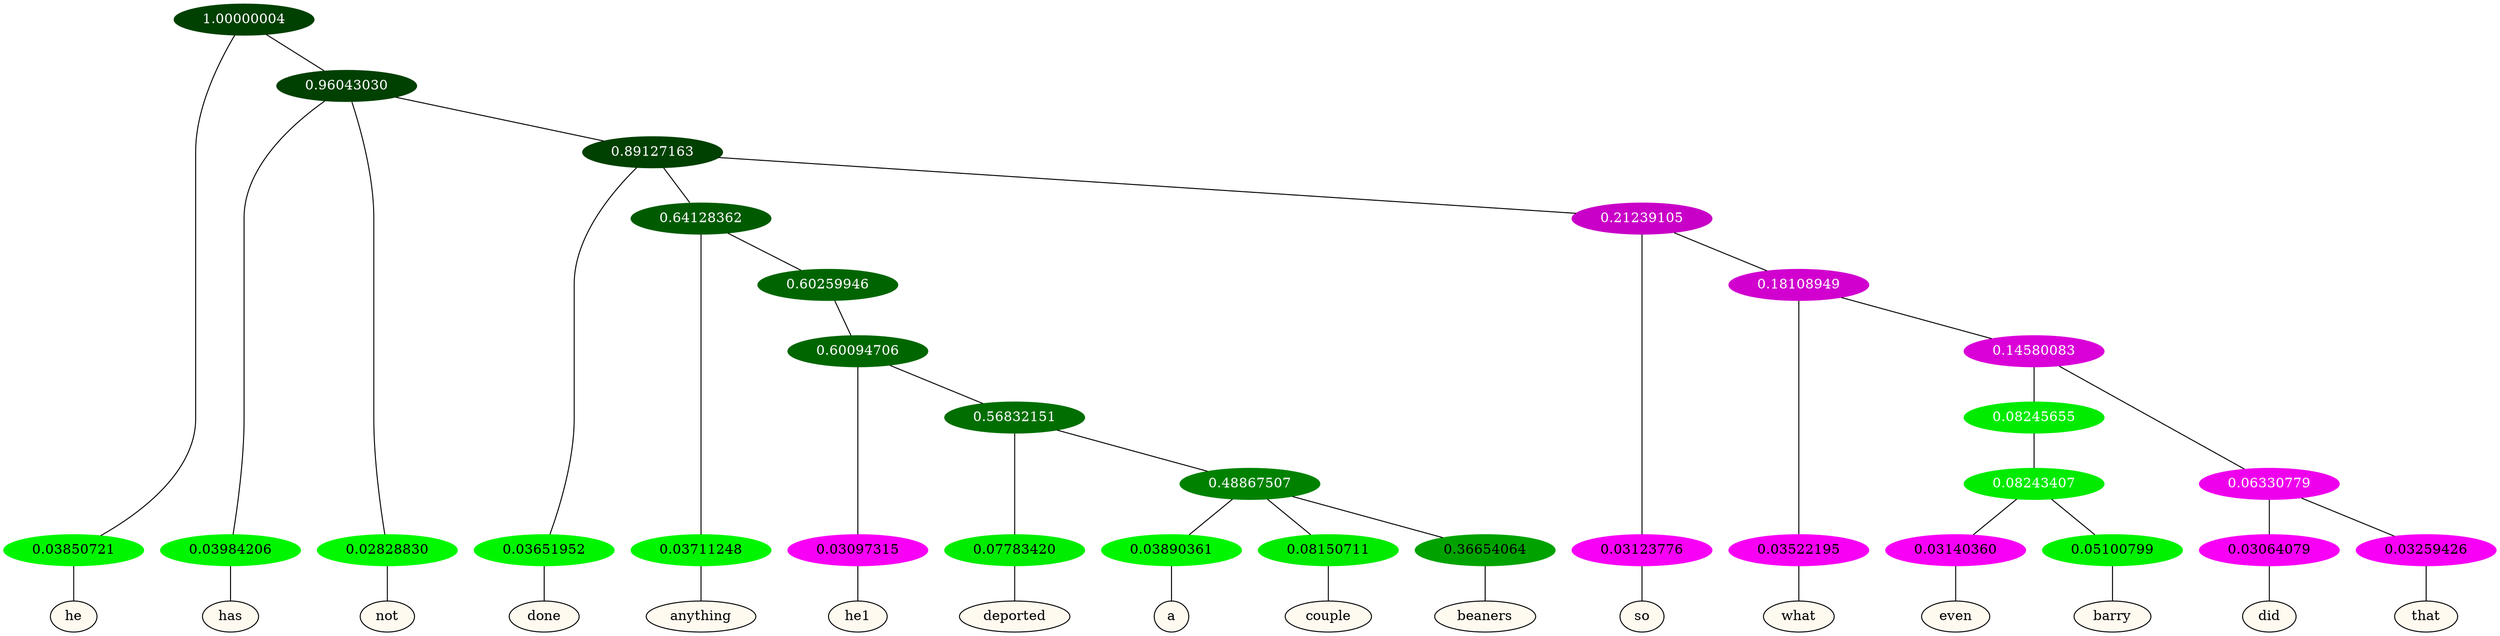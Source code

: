 graph {
	node [format=png height=0.15 nodesep=0.001 ordering=out overlap=prism overlap_scaling=0.01 ranksep=0.001 ratio=0.2 style=filled width=0.15]
	{
		rank=same
		a_w_1 [label=he color=black fillcolor=floralwhite style="filled,solid"]
		a_w_3 [label=has color=black fillcolor=floralwhite style="filled,solid"]
		a_w_4 [label=not color=black fillcolor=floralwhite style="filled,solid"]
		a_w_6 [label=done color=black fillcolor=floralwhite style="filled,solid"]
		a_w_9 [label=anything color=black fillcolor=floralwhite style="filled,solid"]
		a_w_16 [label=he1 color=black fillcolor=floralwhite style="filled,solid"]
		a_w_20 [label=deported color=black fillcolor=floralwhite style="filled,solid"]
		a_w_25 [label=a color=black fillcolor=floralwhite style="filled,solid"]
		a_w_26 [label=couple color=black fillcolor=floralwhite style="filled,solid"]
		a_w_27 [label=beaners color=black fillcolor=floralwhite style="filled,solid"]
		a_w_11 [label=so color=black fillcolor=floralwhite style="filled,solid"]
		a_w_14 [label=what color=black fillcolor=floralwhite style="filled,solid"]
		a_w_28 [label=even color=black fillcolor=floralwhite style="filled,solid"]
		a_w_29 [label=barry color=black fillcolor=floralwhite style="filled,solid"]
		a_w_23 [label=did color=black fillcolor=floralwhite style="filled,solid"]
		a_w_24 [label=that color=black fillcolor=floralwhite style="filled,solid"]
	}
	a_n_1 -- a_w_1
	a_n_3 -- a_w_3
	a_n_4 -- a_w_4
	a_n_6 -- a_w_6
	a_n_9 -- a_w_9
	a_n_16 -- a_w_16
	a_n_20 -- a_w_20
	a_n_25 -- a_w_25
	a_n_26 -- a_w_26
	a_n_27 -- a_w_27
	a_n_11 -- a_w_11
	a_n_14 -- a_w_14
	a_n_28 -- a_w_28
	a_n_29 -- a_w_29
	a_n_23 -- a_w_23
	a_n_24 -- a_w_24
	{
		rank=same
		a_n_1 [label=0.03850721 color="0.334 1.000 0.961" fontcolor=black]
		a_n_3 [label=0.03984206 color="0.334 1.000 0.960" fontcolor=black]
		a_n_4 [label=0.02828830 color="0.334 1.000 0.972" fontcolor=black]
		a_n_6 [label=0.03651952 color="0.334 1.000 0.963" fontcolor=black]
		a_n_9 [label=0.03711248 color="0.334 1.000 0.963" fontcolor=black]
		a_n_16 [label=0.03097315 color="0.835 1.000 0.969" fontcolor=black]
		a_n_20 [label=0.07783420 color="0.334 1.000 0.922" fontcolor=black]
		a_n_25 [label=0.03890361 color="0.334 1.000 0.961" fontcolor=black]
		a_n_26 [label=0.08150711 color="0.334 1.000 0.918" fontcolor=black]
		a_n_27 [label=0.36654064 color="0.334 1.000 0.633" fontcolor=black]
		a_n_11 [label=0.03123776 color="0.835 1.000 0.969" fontcolor=black]
		a_n_14 [label=0.03522195 color="0.835 1.000 0.965" fontcolor=black]
		a_n_28 [label=0.03140360 color="0.835 1.000 0.969" fontcolor=black]
		a_n_29 [label=0.05100799 color="0.334 1.000 0.949" fontcolor=black]
		a_n_23 [label=0.03064079 color="0.835 1.000 0.969" fontcolor=black]
		a_n_24 [label=0.03259426 color="0.835 1.000 0.967" fontcolor=black]
	}
	a_n_0 [label=1.00000004 color="0.334 1.000 0.250" fontcolor=grey99]
	a_n_0 -- a_n_1
	a_n_2 [label=0.96043030 color="0.334 1.000 0.250" fontcolor=grey99]
	a_n_0 -- a_n_2
	a_n_2 -- a_n_3
	a_n_2 -- a_n_4
	a_n_5 [label=0.89127163 color="0.334 1.000 0.250" fontcolor=grey99]
	a_n_2 -- a_n_5
	a_n_5 -- a_n_6
	a_n_7 [label=0.64128362 color="0.334 1.000 0.359" fontcolor=grey99]
	a_n_5 -- a_n_7
	a_n_8 [label=0.21239105 color="0.835 1.000 0.788" fontcolor=grey99]
	a_n_5 -- a_n_8
	a_n_7 -- a_n_9
	a_n_10 [label=0.60259946 color="0.334 1.000 0.397" fontcolor=grey99]
	a_n_7 -- a_n_10
	a_n_8 -- a_n_11
	a_n_12 [label=0.18108949 color="0.835 1.000 0.819" fontcolor=grey99]
	a_n_8 -- a_n_12
	a_n_13 [label=0.60094706 color="0.334 1.000 0.399" fontcolor=grey99]
	a_n_10 -- a_n_13
	a_n_12 -- a_n_14
	a_n_15 [label=0.14580083 color="0.835 1.000 0.854" fontcolor=grey99]
	a_n_12 -- a_n_15
	a_n_13 -- a_n_16
	a_n_17 [label=0.56832151 color="0.334 1.000 0.432" fontcolor=grey99]
	a_n_13 -- a_n_17
	a_n_18 [label=0.08245655 color="0.334 1.000 0.918" fontcolor=grey99]
	a_n_15 -- a_n_18
	a_n_19 [label=0.06330779 color="0.835 1.000 0.937" fontcolor=grey99]
	a_n_15 -- a_n_19
	a_n_17 -- a_n_20
	a_n_21 [label=0.48867507 color="0.334 1.000 0.511" fontcolor=grey99]
	a_n_17 -- a_n_21
	a_n_22 [label=0.08243407 color="0.334 1.000 0.918" fontcolor=grey99]
	a_n_18 -- a_n_22
	a_n_19 -- a_n_23
	a_n_19 -- a_n_24
	a_n_21 -- a_n_25
	a_n_21 -- a_n_26
	a_n_21 -- a_n_27
	a_n_22 -- a_n_28
	a_n_22 -- a_n_29
}
